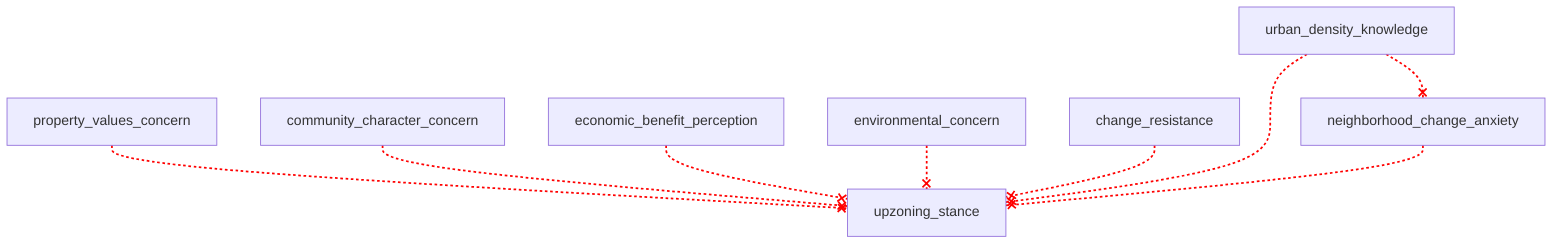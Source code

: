 flowchart TD
    n1[property_values_concern]
    n2[community_character_concern]
    n3[economic_benefit_perception]
    n4[environmental_concern]
    n5[change_resistance]
    n6[urban_density_knowledge]
    n7[neighborhood_change_anxiety]
    n8[upzoning_stance]

    n1 --x n8
    n2 --x n8
    n3 --x n8
    n4 --x n8
    n5 --x n8
    n6 --x n8
    n6 --x n7
    n7 --x n8

    linkStyle 0 stroke:#FF0000,stroke-dasharray:3,stroke-width:2px
    linkStyle 1 stroke:#FF0000,stroke-dasharray:3,stroke-width:2px
    linkStyle 2 stroke:#FF0000,stroke-dasharray:3,stroke-width:2px
    linkStyle 3 stroke:#FF0000,stroke-dasharray:3,stroke-width:2px
    linkStyle 4 stroke:#FF0000,stroke-dasharray:3,stroke-width:2px
    linkStyle 5 stroke:#FF0000,stroke-dasharray:3,stroke-width:2px
    linkStyle 6 stroke:#FF0000,stroke-dasharray:3,stroke-width:2px
    linkStyle 7 stroke:#FF0000,stroke-dasharray:3,stroke-width:2px